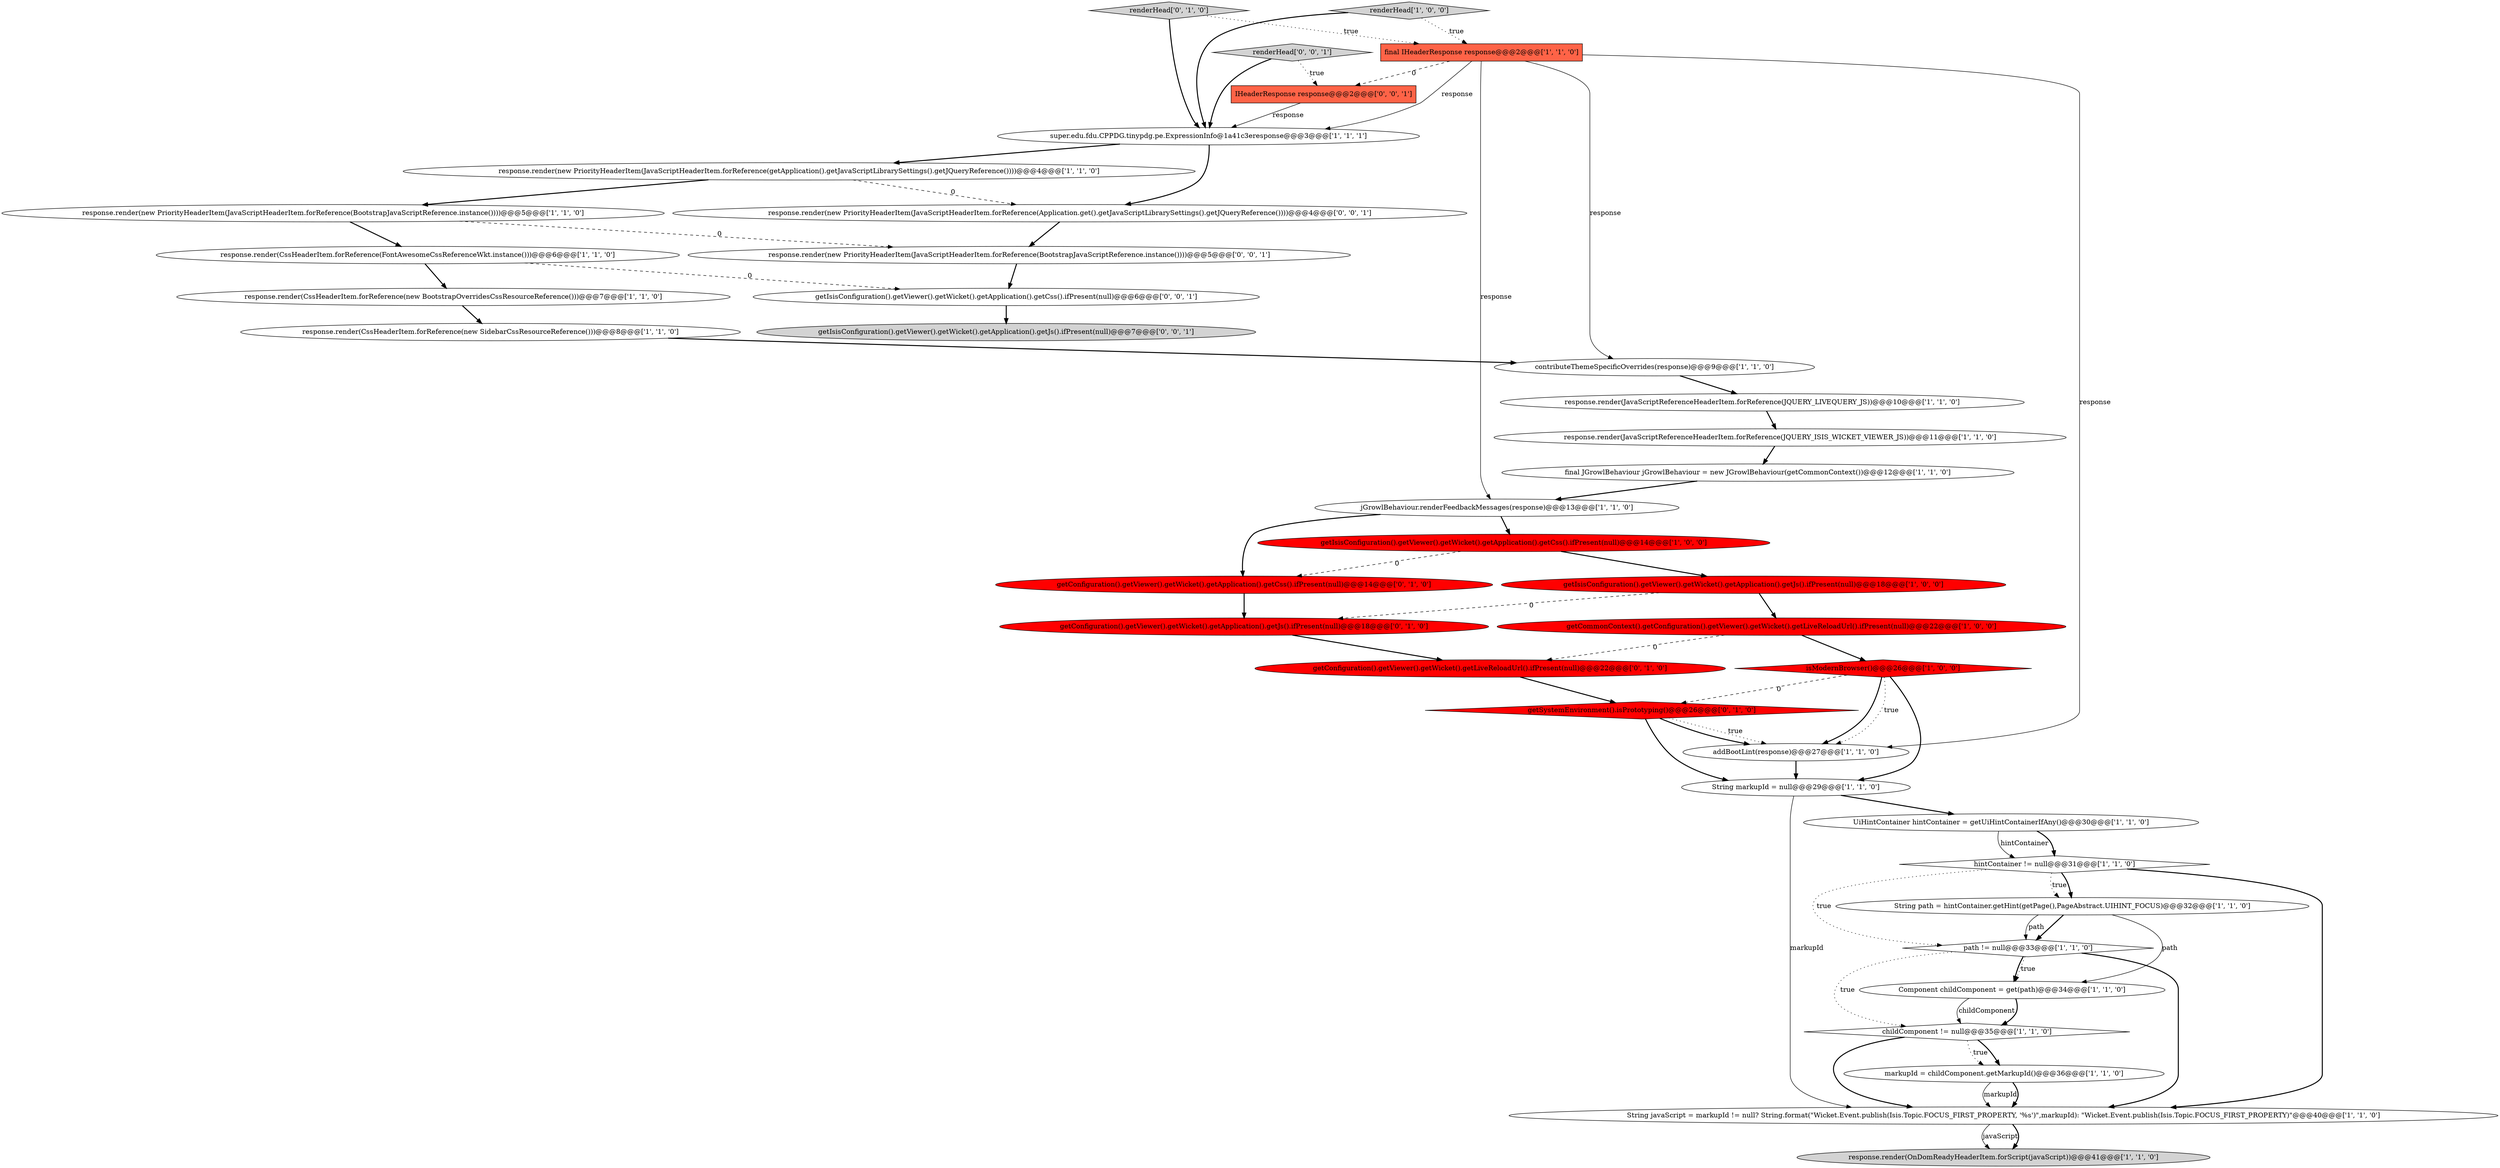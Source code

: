 digraph {
4 [style = filled, label = "response.render(CssHeaderItem.forReference(new BootstrapOverridesCssResourceReference()))@@@7@@@['1', '1', '0']", fillcolor = white, shape = ellipse image = "AAA0AAABBB1BBB"];
20 [style = filled, label = "getIsisConfiguration().getViewer().getWicket().getApplication().getCss().ifPresent(null)@@@14@@@['1', '0', '0']", fillcolor = red, shape = ellipse image = "AAA1AAABBB1BBB"];
37 [style = filled, label = "getIsisConfiguration().getViewer().getWicket().getApplication().getJs().ifPresent(null)@@@7@@@['0', '0', '1']", fillcolor = lightgray, shape = ellipse image = "AAA0AAABBB3BBB"];
7 [style = filled, label = "String markupId = null@@@29@@@['1', '1', '0']", fillcolor = white, shape = ellipse image = "AAA0AAABBB1BBB"];
38 [style = filled, label = "getIsisConfiguration().getViewer().getWicket().getApplication().getCss().ifPresent(null)@@@6@@@['0', '0', '1']", fillcolor = white, shape = ellipse image = "AAA0AAABBB3BBB"];
30 [style = filled, label = "getSystemEnvironment().isPrototyping()@@@26@@@['0', '1', '0']", fillcolor = red, shape = diamond image = "AAA1AAABBB2BBB"];
34 [style = filled, label = "response.render(new PriorityHeaderItem(JavaScriptHeaderItem.forReference(Application.get().getJavaScriptLibrarySettings().getJQueryReference())))@@@4@@@['0', '0', '1']", fillcolor = white, shape = ellipse image = "AAA0AAABBB3BBB"];
18 [style = filled, label = "response.render(JavaScriptReferenceHeaderItem.forReference(JQUERY_LIVEQUERY_JS))@@@10@@@['1', '1', '0']", fillcolor = white, shape = ellipse image = "AAA0AAABBB1BBB"];
13 [style = filled, label = "String javaScript = markupId != null? String.format(\"Wicket.Event.publish(Isis.Topic.FOCUS_FIRST_PROPERTY, '%s')\",markupId): \"Wicket.Event.publish(Isis.Topic.FOCUS_FIRST_PROPERTY)\"@@@40@@@['1', '1', '0']", fillcolor = white, shape = ellipse image = "AAA0AAABBB1BBB"];
10 [style = filled, label = "renderHead['1', '0', '0']", fillcolor = lightgray, shape = diamond image = "AAA0AAABBB1BBB"];
14 [style = filled, label = "response.render(new PriorityHeaderItem(JavaScriptHeaderItem.forReference(BootstrapJavaScriptReference.instance())))@@@5@@@['1', '1', '0']", fillcolor = white, shape = ellipse image = "AAA0AAABBB1BBB"];
11 [style = filled, label = "jGrowlBehaviour.renderFeedbackMessages(response)@@@13@@@['1', '1', '0']", fillcolor = white, shape = ellipse image = "AAA0AAABBB1BBB"];
32 [style = filled, label = "getConfiguration().getViewer().getWicket().getApplication().getJs().ifPresent(null)@@@18@@@['0', '1', '0']", fillcolor = red, shape = ellipse image = "AAA1AAABBB2BBB"];
28 [style = filled, label = "renderHead['0', '1', '0']", fillcolor = lightgray, shape = diamond image = "AAA0AAABBB2BBB"];
2 [style = filled, label = "addBootLint(response)@@@27@@@['1', '1', '0']", fillcolor = white, shape = ellipse image = "AAA0AAABBB1BBB"];
23 [style = filled, label = "getCommonContext().getConfiguration().getViewer().getWicket().getLiveReloadUrl().ifPresent(null)@@@22@@@['1', '0', '0']", fillcolor = red, shape = ellipse image = "AAA1AAABBB1BBB"];
6 [style = filled, label = "response.render(OnDomReadyHeaderItem.forScript(javaScript))@@@41@@@['1', '1', '0']", fillcolor = lightgray, shape = ellipse image = "AAA0AAABBB1BBB"];
8 [style = filled, label = "hintContainer != null@@@31@@@['1', '1', '0']", fillcolor = white, shape = diamond image = "AAA0AAABBB1BBB"];
12 [style = filled, label = "Component childComponent = get(path)@@@34@@@['1', '1', '0']", fillcolor = white, shape = ellipse image = "AAA0AAABBB1BBB"];
29 [style = filled, label = "getConfiguration().getViewer().getWicket().getApplication().getCss().ifPresent(null)@@@14@@@['0', '1', '0']", fillcolor = red, shape = ellipse image = "AAA1AAABBB2BBB"];
21 [style = filled, label = "getIsisConfiguration().getViewer().getWicket().getApplication().getJs().ifPresent(null)@@@18@@@['1', '0', '0']", fillcolor = red, shape = ellipse image = "AAA1AAABBB1BBB"];
27 [style = filled, label = "response.render(CssHeaderItem.forReference(new SidebarCssResourceReference()))@@@8@@@['1', '1', '0']", fillcolor = white, shape = ellipse image = "AAA0AAABBB1BBB"];
0 [style = filled, label = "super.edu.fdu.CPPDG.tinypdg.pe.ExpressionInfo@1a41c3eresponse@@@3@@@['1', '1', '1']", fillcolor = white, shape = ellipse image = "AAA0AAABBB1BBB"];
17 [style = filled, label = "contributeThemeSpecificOverrides(response)@@@9@@@['1', '1', '0']", fillcolor = white, shape = ellipse image = "AAA0AAABBB1BBB"];
31 [style = filled, label = "getConfiguration().getViewer().getWicket().getLiveReloadUrl().ifPresent(null)@@@22@@@['0', '1', '0']", fillcolor = red, shape = ellipse image = "AAA1AAABBB2BBB"];
25 [style = filled, label = "UiHintContainer hintContainer = getUiHintContainerIfAny()@@@30@@@['1', '1', '0']", fillcolor = white, shape = ellipse image = "AAA0AAABBB1BBB"];
22 [style = filled, label = "childComponent != null@@@35@@@['1', '1', '0']", fillcolor = white, shape = diamond image = "AAA0AAABBB1BBB"];
33 [style = filled, label = "IHeaderResponse response@@@2@@@['0', '0', '1']", fillcolor = tomato, shape = box image = "AAA0AAABBB3BBB"];
1 [style = filled, label = "response.render(new PriorityHeaderItem(JavaScriptHeaderItem.forReference(getApplication().getJavaScriptLibrarySettings().getJQueryReference())))@@@4@@@['1', '1', '0']", fillcolor = white, shape = ellipse image = "AAA0AAABBB1BBB"];
36 [style = filled, label = "response.render(new PriorityHeaderItem(JavaScriptHeaderItem.forReference(BootstrapJavaScriptReference.instance())))@@@5@@@['0', '0', '1']", fillcolor = white, shape = ellipse image = "AAA0AAABBB3BBB"];
35 [style = filled, label = "renderHead['0', '0', '1']", fillcolor = lightgray, shape = diamond image = "AAA0AAABBB3BBB"];
5 [style = filled, label = "response.render(JavaScriptReferenceHeaderItem.forReference(JQUERY_ISIS_WICKET_VIEWER_JS))@@@11@@@['1', '1', '0']", fillcolor = white, shape = ellipse image = "AAA0AAABBB1BBB"];
15 [style = filled, label = "isModernBrowser()@@@26@@@['1', '0', '0']", fillcolor = red, shape = diamond image = "AAA1AAABBB1BBB"];
26 [style = filled, label = "String path = hintContainer.getHint(getPage(),PageAbstract.UIHINT_FOCUS)@@@32@@@['1', '1', '0']", fillcolor = white, shape = ellipse image = "AAA0AAABBB1BBB"];
19 [style = filled, label = "final JGrowlBehaviour jGrowlBehaviour = new JGrowlBehaviour(getCommonContext())@@@12@@@['1', '1', '0']", fillcolor = white, shape = ellipse image = "AAA0AAABBB1BBB"];
3 [style = filled, label = "final IHeaderResponse response@@@2@@@['1', '1', '0']", fillcolor = tomato, shape = box image = "AAA0AAABBB1BBB"];
24 [style = filled, label = "markupId = childComponent.getMarkupId()@@@36@@@['1', '1', '0']", fillcolor = white, shape = ellipse image = "AAA0AAABBB1BBB"];
16 [style = filled, label = "path != null@@@33@@@['1', '1', '0']", fillcolor = white, shape = diamond image = "AAA0AAABBB1BBB"];
9 [style = filled, label = "response.render(CssHeaderItem.forReference(FontAwesomeCssReferenceWkt.instance()))@@@6@@@['1', '1', '0']", fillcolor = white, shape = ellipse image = "AAA0AAABBB1BBB"];
11->20 [style = bold, label=""];
8->26 [style = dotted, label="true"];
15->2 [style = bold, label=""];
16->13 [style = bold, label=""];
16->12 [style = dotted, label="true"];
15->7 [style = bold, label=""];
12->22 [style = solid, label="childComponent"];
3->33 [style = dashed, label="0"];
3->11 [style = solid, label="response"];
28->3 [style = dotted, label="true"];
15->2 [style = dotted, label="true"];
9->4 [style = bold, label=""];
23->31 [style = dashed, label="0"];
1->34 [style = dashed, label="0"];
8->16 [style = dotted, label="true"];
23->15 [style = bold, label=""];
15->30 [style = dashed, label="0"];
11->29 [style = bold, label=""];
10->3 [style = dotted, label="true"];
8->26 [style = bold, label=""];
19->11 [style = bold, label=""];
33->0 [style = solid, label="response"];
3->2 [style = solid, label="response"];
22->24 [style = dotted, label="true"];
16->22 [style = dotted, label="true"];
35->33 [style = dotted, label="true"];
14->36 [style = dashed, label="0"];
7->13 [style = solid, label="markupId"];
20->29 [style = dashed, label="0"];
21->32 [style = dashed, label="0"];
30->2 [style = dotted, label="true"];
20->21 [style = bold, label=""];
25->8 [style = solid, label="hintContainer"];
5->19 [style = bold, label=""];
26->16 [style = bold, label=""];
28->0 [style = bold, label=""];
0->34 [style = bold, label=""];
35->0 [style = bold, label=""];
26->12 [style = solid, label="path"];
38->37 [style = bold, label=""];
26->16 [style = solid, label="path"];
3->0 [style = solid, label="response"];
0->1 [style = bold, label=""];
18->5 [style = bold, label=""];
4->27 [style = bold, label=""];
10->0 [style = bold, label=""];
24->13 [style = solid, label="markupId"];
29->32 [style = bold, label=""];
27->17 [style = bold, label=""];
31->30 [style = bold, label=""];
34->36 [style = bold, label=""];
14->9 [style = bold, label=""];
1->14 [style = bold, label=""];
13->6 [style = solid, label="javaScript"];
7->25 [style = bold, label=""];
25->8 [style = bold, label=""];
36->38 [style = bold, label=""];
2->7 [style = bold, label=""];
22->24 [style = bold, label=""];
22->13 [style = bold, label=""];
13->6 [style = bold, label=""];
30->2 [style = bold, label=""];
30->7 [style = bold, label=""];
16->12 [style = bold, label=""];
9->38 [style = dashed, label="0"];
32->31 [style = bold, label=""];
12->22 [style = bold, label=""];
17->18 [style = bold, label=""];
8->13 [style = bold, label=""];
24->13 [style = bold, label=""];
21->23 [style = bold, label=""];
3->17 [style = solid, label="response"];
}
